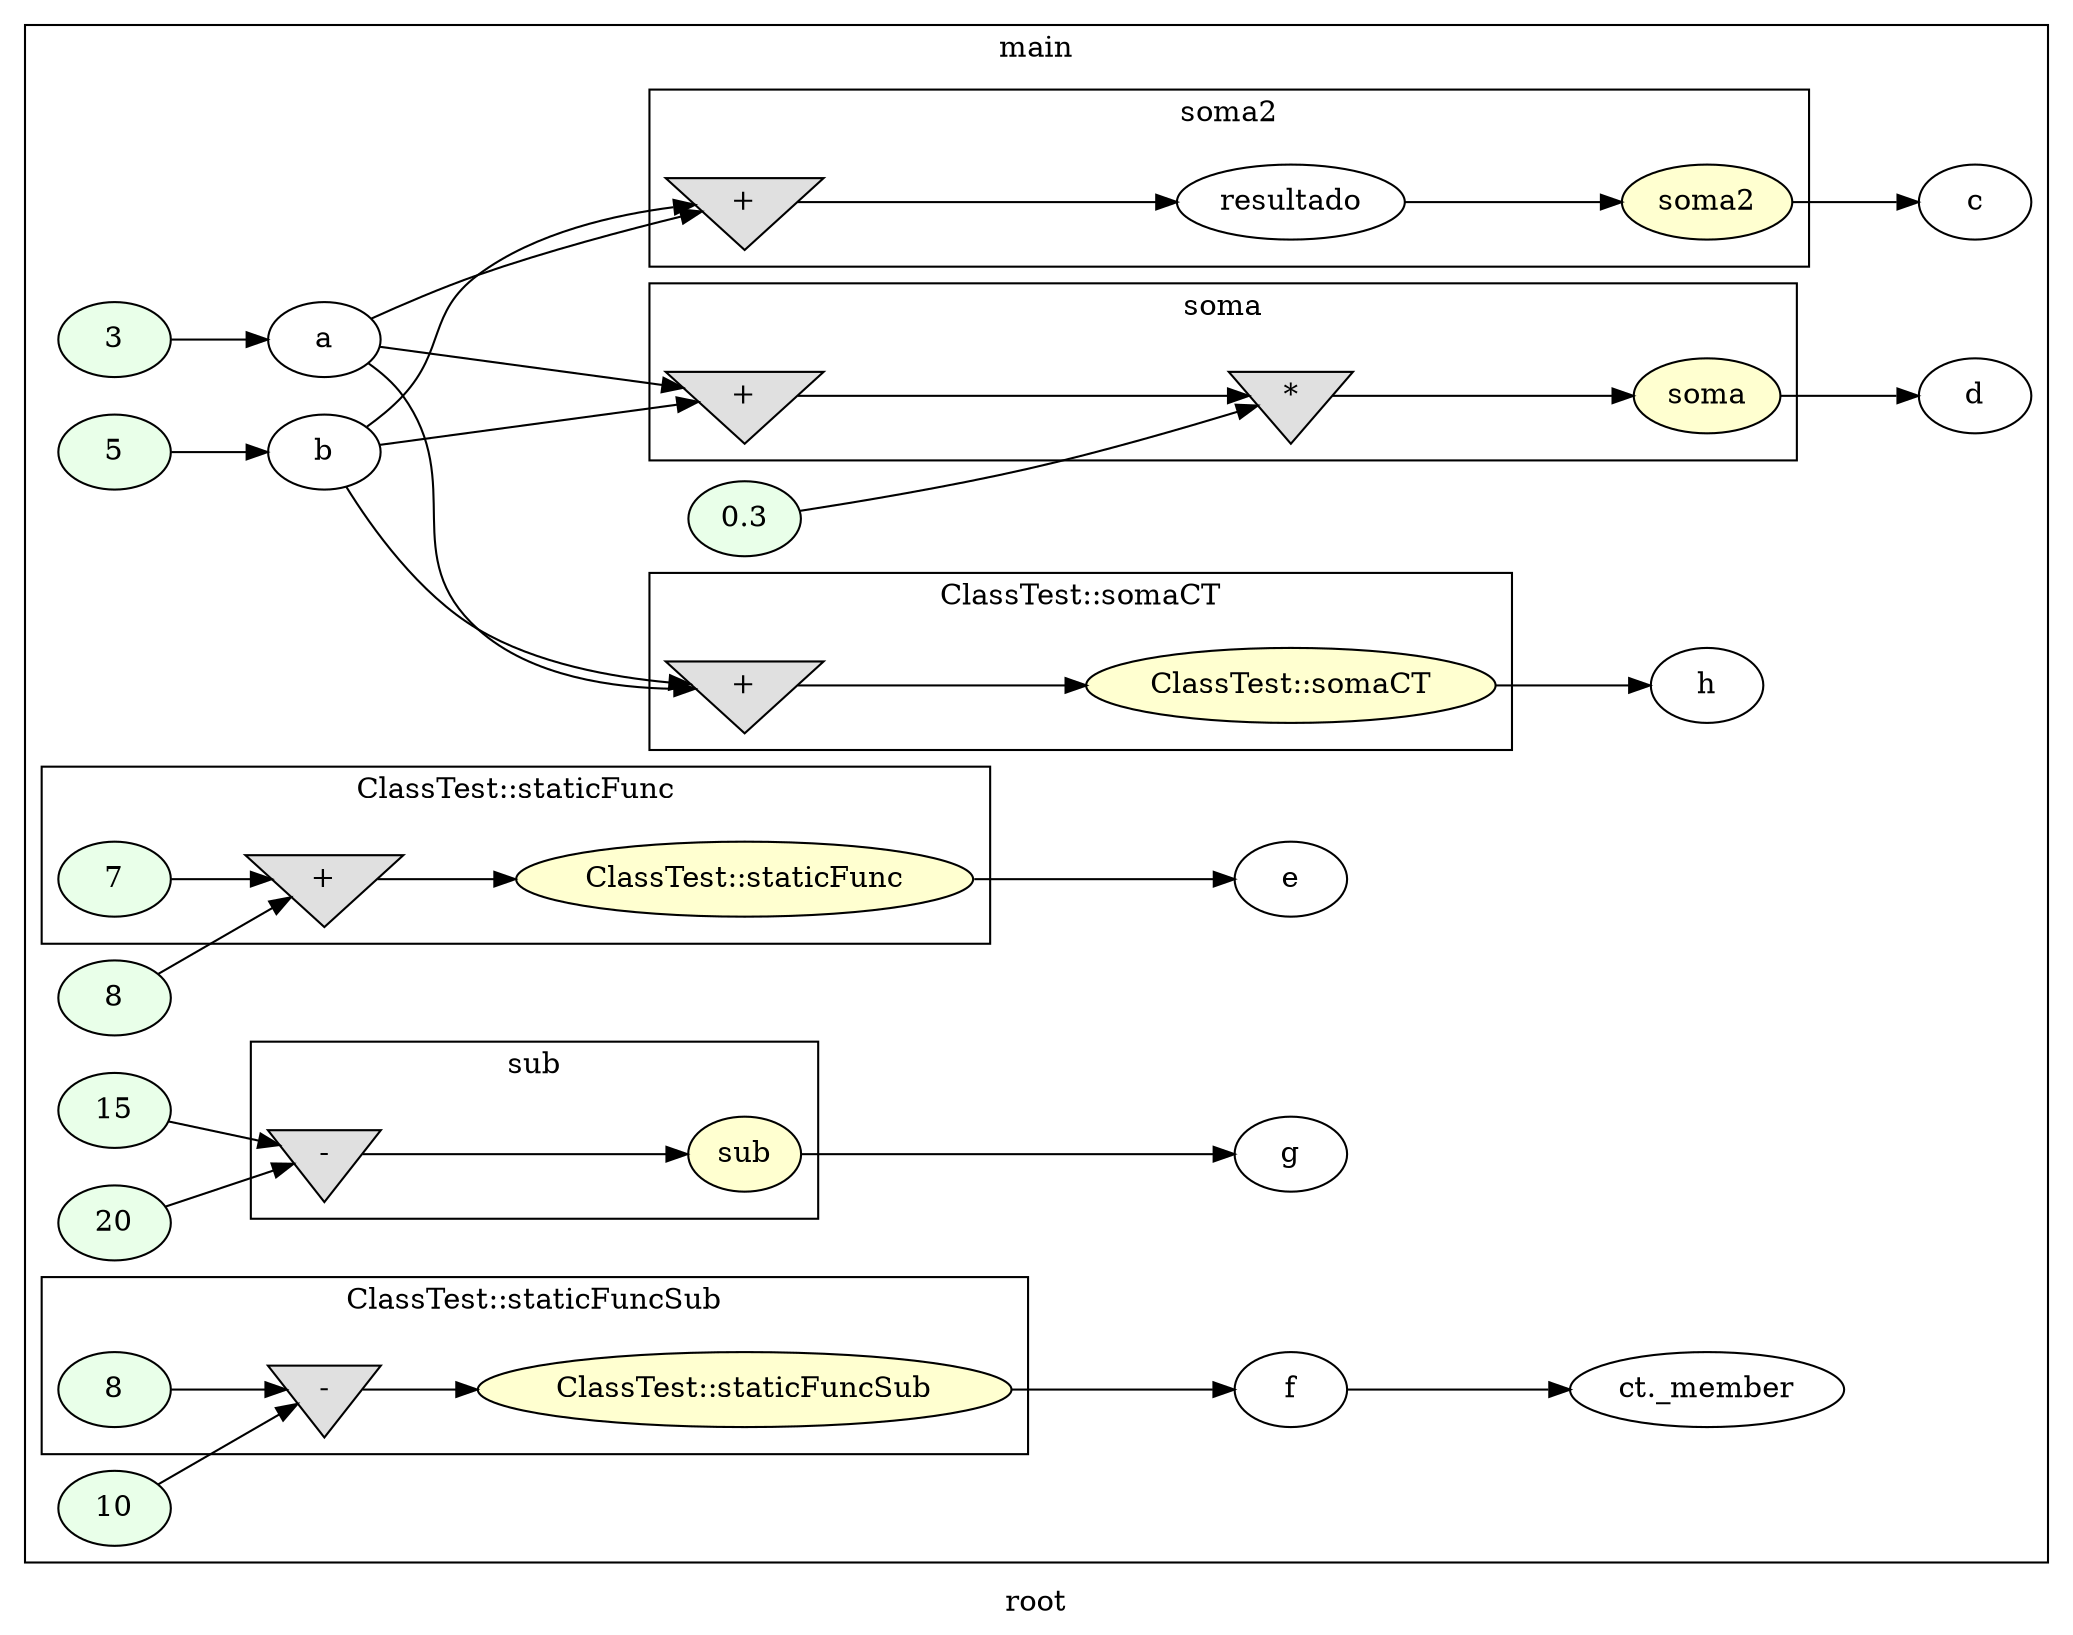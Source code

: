 digraph G
{
rankdir=LR;
label = "root";
subgraph cluster_1 {
label = "main";
parent = "G";
startinglines = "2_6_6";
	node_000001 [ label = "3", style=filled, fillcolor="#E9FFE9", startinglines=9 ]
	node_000002 [ label = "a", startingline=9 ]
	node_000003 [ label = "5", style=filled, fillcolor="#E9FFE9", startinglines=10 ]
	node_000004 [ label = "b", startingline=10 ]
	node_000008 [ label = "c", startingline=8 ]
	node_000009 [ label = "0.3", style=filled, fillcolor="#E9FFE9", startinglines=13 ]
	node_000013 [ label = "d", startingline=6 ]
	node_000014 [ label = "8", style=filled, fillcolor="#E9FFE9", startinglines=15 ]
	node_000018 [ label = "e", startingline=6 ]
	node_000019 [ label = "15", style=filled, fillcolor="#E9FFE9", startinglines=17 ]
	node_000020 [ label = "20", style=filled, fillcolor="#E9FFE9", startinglines=17 ]
	node_000023 [ label = "g", startingline=6 ]
	node_000024 [ label = "10", style=filled, fillcolor="#E9FFE9", startinglines=19 ]
	node_000028 [ label = "f", startingline=10 ]
	node_000030 [ label = "ct._member", startingline=22 ]
	node_000033 [ label = "h", startingline=15 ]
subgraph cluster_2 {
label = "soma2";
parent = "cluster_1";
startinglines = "9_10_11";
	node_000005 [ label = "+", shape=invtriangle, style=filled, fillcolor="#E0E0E0", startinglines=7 ]
	node_000006 [ label = "resultado", startingline=7 ]
	node_000007 [ label = "soma2", style=filled, fillcolor="#FFFFD0", startinglines=8 ]
}
subgraph cluster_3 {
label = "soma";
parent = "cluster_1";
startinglines = "7_8_13";
	node_000010 [ label = "+", shape=invtriangle, style=filled, fillcolor="#E0E0E0", startinglines=6 ]
	node_000011 [ label = "*", shape=invtriangle, style=filled, fillcolor="#E0E0E0", startinglines=6 ]
	node_000012 [ label = "soma", style=filled, fillcolor="#FFFFD0", startinglines=6 ]
}
subgraph cluster_4 {
label = "ClassTest::staticFunc";
parent = "cluster_1";
startinglines = "13_6_15";
	node_000015 [ label = "7", style=filled, fillcolor="#E9FFE9", startinglines=6 ]
	node_000016 [ label = "+", shape=invtriangle, style=filled, fillcolor="#E0E0E0", startinglines=6 ]
	node_000017 [ label = "ClassTest::staticFunc", style=filled, fillcolor="#FFFFD0", startinglines=6 ]
}
subgraph cluster_5 {
label = "sub";
parent = "cluster_1";
startinglines = "15_6_17";
	node_000021 [ label = "-", shape=invtriangle, style=filled, fillcolor="#E0E0E0", startinglines=6 ]
	node_000022 [ label = "sub", style=filled, fillcolor="#FFFFD0", startinglines=6 ]
}
subgraph cluster_6 {
label = "ClassTest::staticFuncSub";
parent = "cluster_1";
startinglines = "17_6_19";
	node_000025 [ label = "8", style=filled, fillcolor="#E9FFE9", startinglines=10 ]
	node_000026 [ label = "-", shape=invtriangle, style=filled, fillcolor="#E0E0E0", startinglines=10 ]
	node_000027 [ label = "ClassTest::staticFuncSub", style=filled, fillcolor="#FFFFD0", startinglines=10 ]
}
subgraph cluster_7 {
label = "ClassTest::somaCT";
parent = "cluster_1";
startinglines = "21_22_24";
	node_000031 [ label = "+", shape=invtriangle, style=filled, fillcolor="#E0E0E0", startinglines=15 ]
	node_000032 [ label = "ClassTest::somaCT", style=filled, fillcolor="#FFFFD0", startinglines=15 ]
}
}
	node_000001 -> node_000002
	node_000002 -> node_000005
	node_000002 -> node_000010
	node_000002 -> node_000031
	node_000003 -> node_000004
	node_000004 -> node_000005
	node_000004 -> node_000010
	node_000004 -> node_000031
	node_000009 -> node_000011
	node_000014 -> node_000016
	node_000019 -> node_000021
	node_000020 -> node_000021
	node_000024 -> node_000026
	node_000028 -> node_000030
	node_000005 -> node_000006
	node_000006 -> node_000007
	node_000007 -> node_000008
	node_000010 -> node_000011
	node_000011 -> node_000012
	node_000012 -> node_000013
	node_000015 -> node_000016
	node_000016 -> node_000017
	node_000017 -> node_000018
	node_000021 -> node_000022
	node_000022 -> node_000023
	node_000025 -> node_000026
	node_000026 -> node_000027
	node_000027 -> node_000028
	node_000031 -> node_000032
	node_000032 -> node_000033
}
